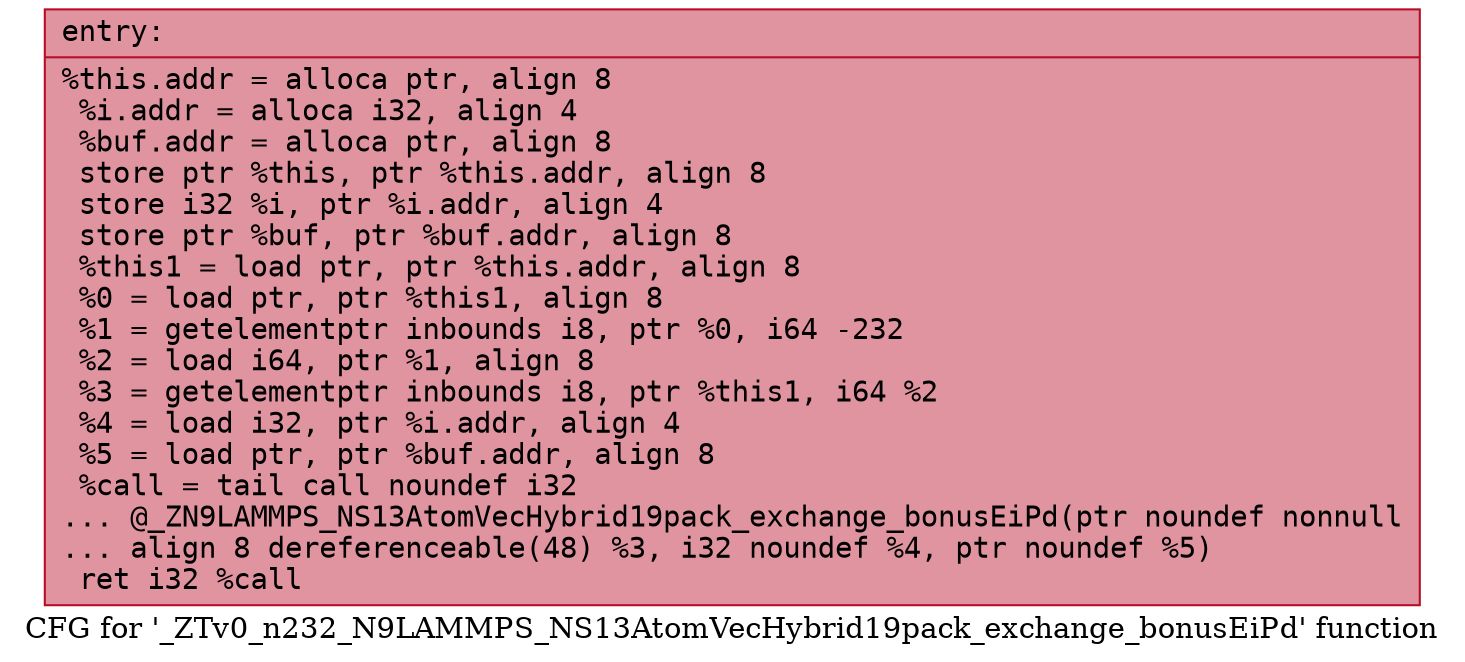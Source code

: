 digraph "CFG for '_ZTv0_n232_N9LAMMPS_NS13AtomVecHybrid19pack_exchange_bonusEiPd' function" {
	label="CFG for '_ZTv0_n232_N9LAMMPS_NS13AtomVecHybrid19pack_exchange_bonusEiPd' function";

	Node0x557e2af7d920 [shape=record,color="#b70d28ff", style=filled, fillcolor="#b70d2870" fontname="Courier",label="{entry:\l|  %this.addr = alloca ptr, align 8\l  %i.addr = alloca i32, align 4\l  %buf.addr = alloca ptr, align 8\l  store ptr %this, ptr %this.addr, align 8\l  store i32 %i, ptr %i.addr, align 4\l  store ptr %buf, ptr %buf.addr, align 8\l  %this1 = load ptr, ptr %this.addr, align 8\l  %0 = load ptr, ptr %this1, align 8\l  %1 = getelementptr inbounds i8, ptr %0, i64 -232\l  %2 = load i64, ptr %1, align 8\l  %3 = getelementptr inbounds i8, ptr %this1, i64 %2\l  %4 = load i32, ptr %i.addr, align 4\l  %5 = load ptr, ptr %buf.addr, align 8\l  %call = tail call noundef i32\l... @_ZN9LAMMPS_NS13AtomVecHybrid19pack_exchange_bonusEiPd(ptr noundef nonnull\l... align 8 dereferenceable(48) %3, i32 noundef %4, ptr noundef %5)\l  ret i32 %call\l}"];
}
